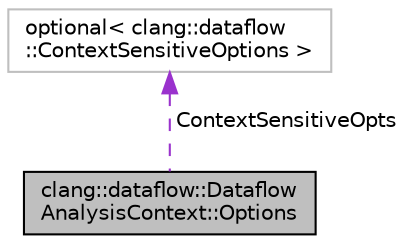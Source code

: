 digraph "clang::dataflow::DataflowAnalysisContext::Options"
{
 // LATEX_PDF_SIZE
  bgcolor="transparent";
  edge [fontname="Helvetica",fontsize="10",labelfontname="Helvetica",labelfontsize="10"];
  node [fontname="Helvetica",fontsize="10",shape=record];
  Node1 [label="clang::dataflow::Dataflow\lAnalysisContext::Options",height=0.2,width=0.4,color="black", fillcolor="grey75", style="filled", fontcolor="black",tooltip=" "];
  Node2 -> Node1 [dir="back",color="darkorchid3",fontsize="10",style="dashed",label=" ContextSensitiveOpts" ,fontname="Helvetica"];
  Node2 [label="optional\< clang::dataflow\l::ContextSensitiveOptions \>",height=0.2,width=0.4,color="grey75",tooltip=" "];
}
